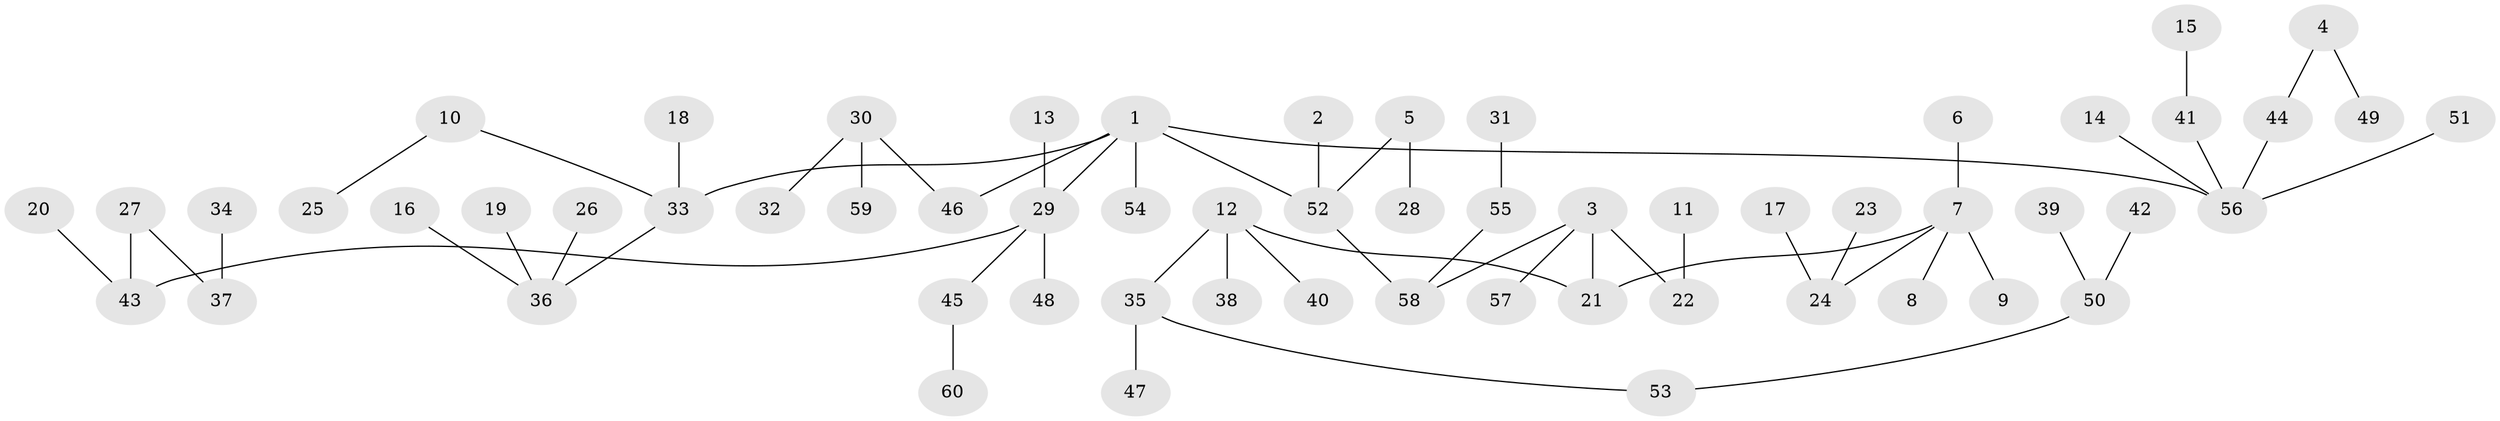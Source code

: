 // original degree distribution, {3: 0.15, 4: 0.08333333333333333, 5: 0.041666666666666664, 1: 0.49166666666666664, 6: 0.008333333333333333, 2: 0.225}
// Generated by graph-tools (version 1.1) at 2025/26/03/09/25 03:26:22]
// undirected, 60 vertices, 59 edges
graph export_dot {
graph [start="1"]
  node [color=gray90,style=filled];
  1;
  2;
  3;
  4;
  5;
  6;
  7;
  8;
  9;
  10;
  11;
  12;
  13;
  14;
  15;
  16;
  17;
  18;
  19;
  20;
  21;
  22;
  23;
  24;
  25;
  26;
  27;
  28;
  29;
  30;
  31;
  32;
  33;
  34;
  35;
  36;
  37;
  38;
  39;
  40;
  41;
  42;
  43;
  44;
  45;
  46;
  47;
  48;
  49;
  50;
  51;
  52;
  53;
  54;
  55;
  56;
  57;
  58;
  59;
  60;
  1 -- 29 [weight=1.0];
  1 -- 33 [weight=1.0];
  1 -- 46 [weight=1.0];
  1 -- 52 [weight=1.0];
  1 -- 54 [weight=1.0];
  1 -- 56 [weight=1.0];
  2 -- 52 [weight=1.0];
  3 -- 21 [weight=1.0];
  3 -- 22 [weight=1.0];
  3 -- 57 [weight=1.0];
  3 -- 58 [weight=1.0];
  4 -- 44 [weight=1.0];
  4 -- 49 [weight=1.0];
  5 -- 28 [weight=1.0];
  5 -- 52 [weight=1.0];
  6 -- 7 [weight=1.0];
  7 -- 8 [weight=1.0];
  7 -- 9 [weight=1.0];
  7 -- 21 [weight=1.0];
  7 -- 24 [weight=1.0];
  10 -- 25 [weight=1.0];
  10 -- 33 [weight=1.0];
  11 -- 22 [weight=1.0];
  12 -- 21 [weight=1.0];
  12 -- 35 [weight=1.0];
  12 -- 38 [weight=1.0];
  12 -- 40 [weight=1.0];
  13 -- 29 [weight=1.0];
  14 -- 56 [weight=1.0];
  15 -- 41 [weight=1.0];
  16 -- 36 [weight=1.0];
  17 -- 24 [weight=1.0];
  18 -- 33 [weight=1.0];
  19 -- 36 [weight=1.0];
  20 -- 43 [weight=1.0];
  23 -- 24 [weight=1.0];
  26 -- 36 [weight=1.0];
  27 -- 37 [weight=1.0];
  27 -- 43 [weight=1.0];
  29 -- 43 [weight=1.0];
  29 -- 45 [weight=1.0];
  29 -- 48 [weight=1.0];
  30 -- 32 [weight=1.0];
  30 -- 46 [weight=1.0];
  30 -- 59 [weight=1.0];
  31 -- 55 [weight=1.0];
  33 -- 36 [weight=1.0];
  34 -- 37 [weight=1.0];
  35 -- 47 [weight=1.0];
  35 -- 53 [weight=1.0];
  39 -- 50 [weight=1.0];
  41 -- 56 [weight=1.0];
  42 -- 50 [weight=1.0];
  44 -- 56 [weight=1.0];
  45 -- 60 [weight=1.0];
  50 -- 53 [weight=1.0];
  51 -- 56 [weight=1.0];
  52 -- 58 [weight=1.0];
  55 -- 58 [weight=1.0];
}
